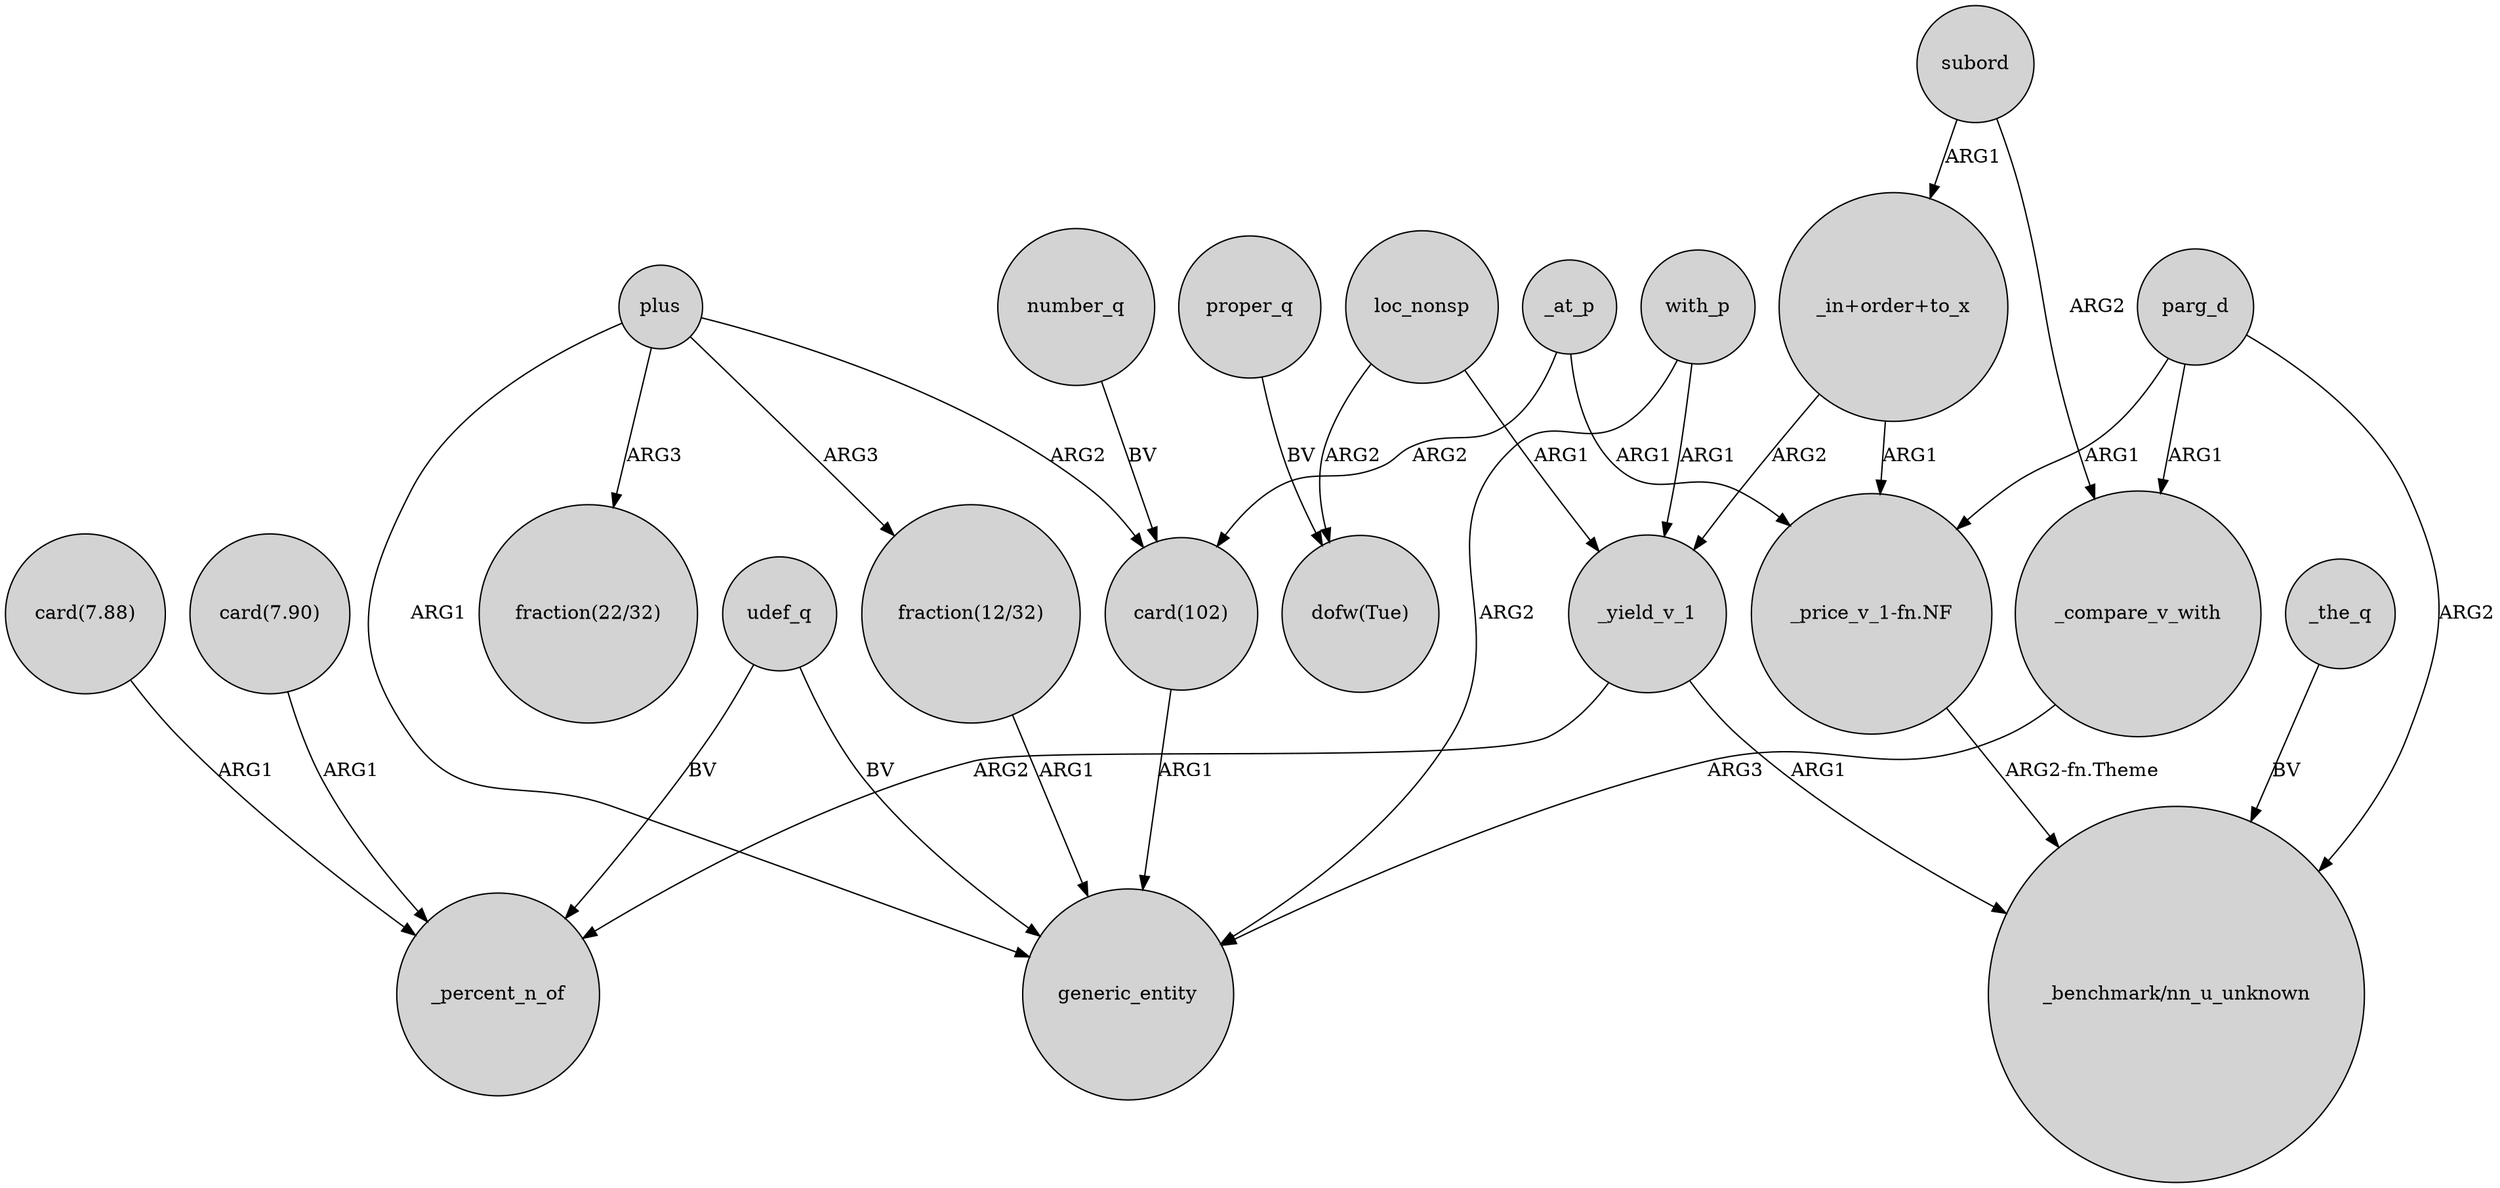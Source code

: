 digraph {
	node [shape=circle style=filled]
	"card(7.88)" -> _percent_n_of [label=ARG1]
	udef_q -> generic_entity [label=BV]
	parg_d -> "_benchmark/nn_u_unknown" [label=ARG2]
	subord -> "_in+order+to_x" [label=ARG1]
	plus -> "card(102)" [label=ARG2]
	"fraction(12/32)" -> generic_entity [label=ARG1]
	"_price_v_1-fn.NF" -> "_benchmark/nn_u_unknown" [label="ARG2-fn.Theme"]
	parg_d -> _compare_v_with [label=ARG1]
	proper_q -> "dofw(Tue)" [label=BV]
	plus -> "fraction(22/32)" [label=ARG3]
	_yield_v_1 -> "_benchmark/nn_u_unknown" [label=ARG1]
	_the_q -> "_benchmark/nn_u_unknown" [label=BV]
	_at_p -> "_price_v_1-fn.NF" [label=ARG1]
	_at_p -> "card(102)" [label=ARG2]
	"card(102)" -> generic_entity [label=ARG1]
	number_q -> "card(102)" [label=BV]
	"_in+order+to_x" -> "_price_v_1-fn.NF" [label=ARG1]
	"_in+order+to_x" -> _yield_v_1 [label=ARG2]
	"card(7.90)" -> _percent_n_of [label=ARG1]
	loc_nonsp -> "dofw(Tue)" [label=ARG2]
	parg_d -> "_price_v_1-fn.NF" [label=ARG1]
	_yield_v_1 -> _percent_n_of [label=ARG2]
	with_p -> _yield_v_1 [label=ARG1]
	with_p -> generic_entity [label=ARG2]
	subord -> _compare_v_with [label=ARG2]
	_compare_v_with -> generic_entity [label=ARG3]
	udef_q -> _percent_n_of [label=BV]
	loc_nonsp -> _yield_v_1 [label=ARG1]
	plus -> "fraction(12/32)" [label=ARG3]
	plus -> generic_entity [label=ARG1]
}

